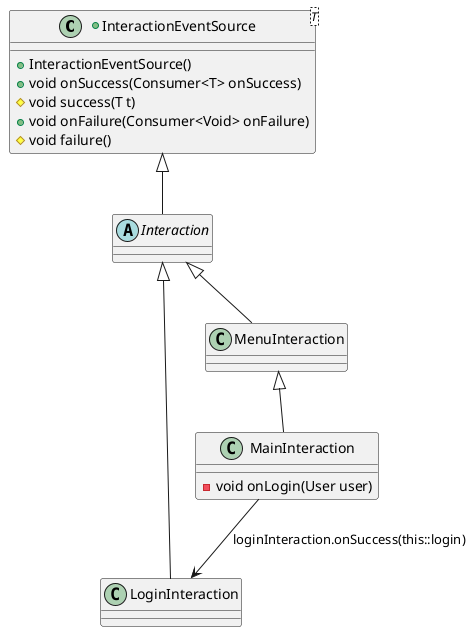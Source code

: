 @startuml
+class InteractionEventSource<T> {
    + InteractionEventSource()
    + void onSuccess(Consumer<T> onSuccess)
    # void success(T t)
    + void onFailure(Consumer<Void> onFailure)
    # void failure()
}

abstract class Interaction extends InteractionEventSource
class LoginInteraction extends Interaction
class MenuInteraction extends Interaction
class MainInteraction extends MenuInteraction {
    - void onLogin(User user)
}
MainInteraction --> LoginInteraction : loginInteraction.onSuccess(this::login)
@enduml